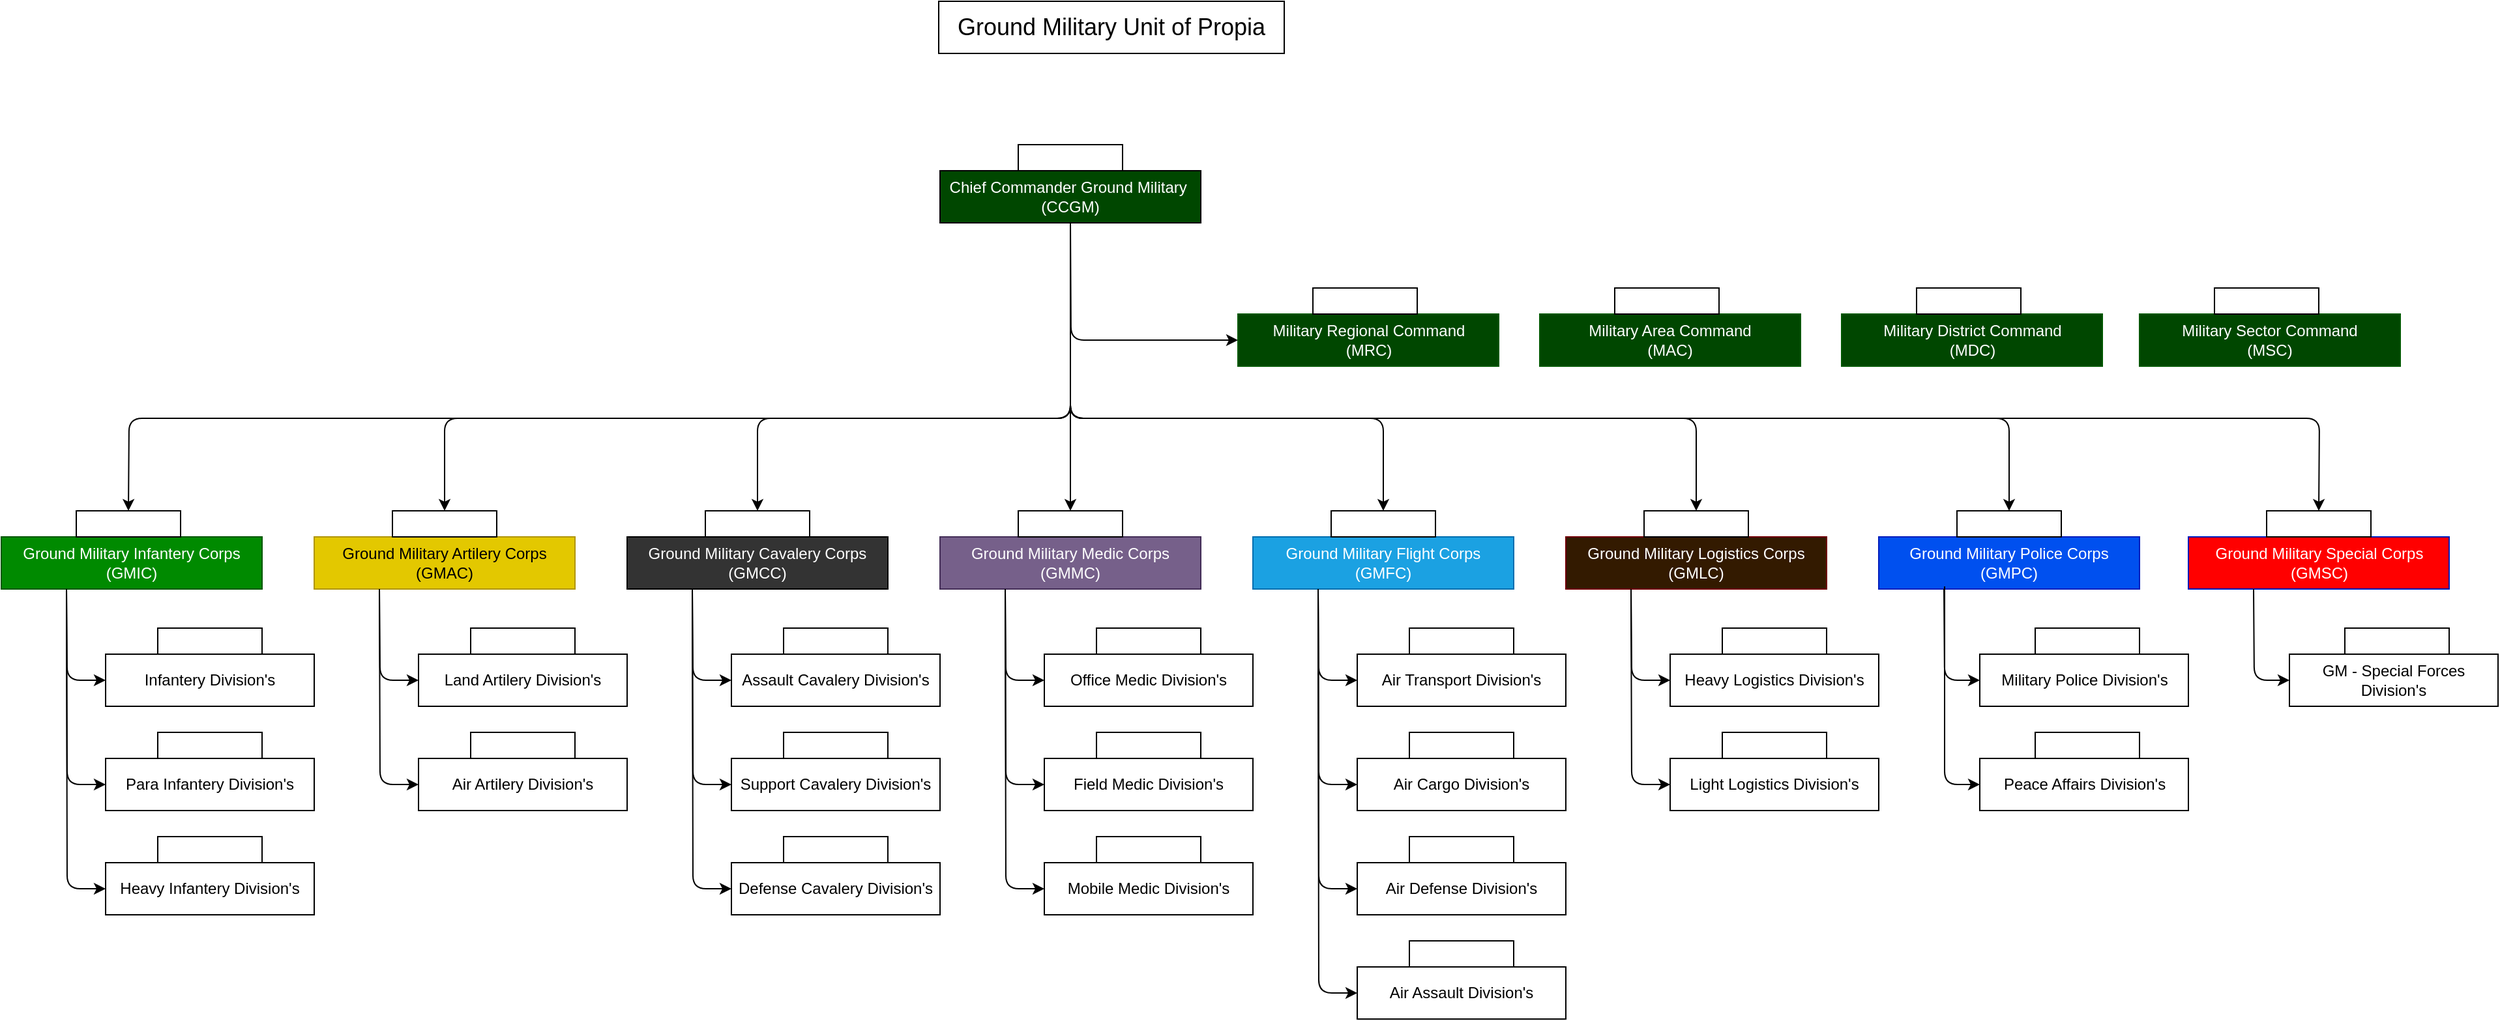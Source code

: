 <mxfile version="14.6.13" type="device"><diagram id="hd0t01-brpDn-bVLobMP" name="Page-1"><mxGraphModel dx="1573" dy="433" grid="1" gridSize="10" guides="1" tooltips="1" connect="1" arrows="1" fold="1" page="1" pageScale="1" pageWidth="850" pageHeight="1100" math="0" shadow="0"><root><mxCell id="0"/><mxCell id="1" parent="0"/><mxCell id="4C-aOLq08_xFfEXQ0zSW-1" value="&lt;font style=&quot;font-size: 18px&quot;&gt;Ground Military Unit of Propia&lt;/font&gt;" style="rounded=0;whiteSpace=wrap;html=1;" parent="1" vertex="1"><mxGeometry x="699" y="40" width="265" height="40" as="geometry"/></mxCell><mxCell id="4C-aOLq08_xFfEXQ0zSW-2" value="Ground Military Infantery Corps&lt;br&gt;(GMIC)" style="rounded=0;whiteSpace=wrap;html=1;fillColor=#008a00;strokeColor=#005700;fontColor=#ffffff;" parent="1" vertex="1"><mxGeometry x="-20" y="451" width="200" height="40" as="geometry"/></mxCell><mxCell id="4C-aOLq08_xFfEXQ0zSW-4" value="Ground Military Artilery Corps&lt;br&gt;(GMAC)" style="rounded=0;whiteSpace=wrap;html=1;fillColor=#e3c800;strokeColor=#B09500;fontColor=#000000;" parent="1" vertex="1"><mxGeometry x="220" y="451" width="200" height="40" as="geometry"/></mxCell><mxCell id="4C-aOLq08_xFfEXQ0zSW-5" value="&lt;font color=&quot;#ffffff&quot;&gt;Ground Military Cavalery Corps&lt;br&gt;(GMCC)&lt;/font&gt;" style="rounded=0;whiteSpace=wrap;html=1;fillColor=#333333;" parent="1" vertex="1"><mxGeometry x="460" y="451" width="200" height="40" as="geometry"/></mxCell><mxCell id="4C-aOLq08_xFfEXQ0zSW-6" value="Ground Military Medic Corps&lt;br&gt;(GMMC)" style="rounded=0;whiteSpace=wrap;html=1;fillColor=#76608a;strokeColor=#432D57;fontColor=#ffffff;" parent="1" vertex="1"><mxGeometry x="700" y="451" width="200" height="40" as="geometry"/></mxCell><mxCell id="4C-aOLq08_xFfEXQ0zSW-7" value="Ground Military Police Corps&lt;br&gt;(GMPC)" style="rounded=0;whiteSpace=wrap;html=1;fillColor=#0050ef;strokeColor=#001DBC;fontColor=#ffffff;" parent="1" vertex="1"><mxGeometry x="1420" y="451" width="200" height="40" as="geometry"/></mxCell><mxCell id="4C-aOLq08_xFfEXQ0zSW-8" value="Ground Military Flight Corps&lt;br&gt;(GMFC)" style="rounded=0;whiteSpace=wrap;html=1;fillColor=#1ba1e2;strokeColor=#006EAF;fontColor=#ffffff;" parent="1" vertex="1"><mxGeometry x="940" y="451" width="200" height="40" as="geometry"/></mxCell><mxCell id="4C-aOLq08_xFfEXQ0zSW-9" value="Ground Military Logistics Corps&lt;br&gt;(GMLC)" style="rounded=0;whiteSpace=wrap;html=1;strokeColor=#6F0000;fontColor=#ffffff;fillColor=#331A00;" parent="1" vertex="1"><mxGeometry x="1180" y="451" width="200" height="40" as="geometry"/></mxCell><mxCell id="mBeHLlhfHzC-_arHGiAu-1" value="Infantery Division's" style="rounded=0;whiteSpace=wrap;html=1;" parent="1" vertex="1"><mxGeometry x="60" y="541" width="160" height="40" as="geometry"/></mxCell><mxCell id="mBeHLlhfHzC-_arHGiAu-3" value="Heavy Infantery Division's" style="rounded=0;whiteSpace=wrap;html=1;" parent="1" vertex="1"><mxGeometry x="60" y="701" width="160" height="40" as="geometry"/></mxCell><mxCell id="mBeHLlhfHzC-_arHGiAu-4" value="Para Infantery Division's" style="rounded=0;whiteSpace=wrap;html=1;" parent="1" vertex="1"><mxGeometry x="60" y="621" width="160" height="40" as="geometry"/></mxCell><mxCell id="mBeHLlhfHzC-_arHGiAu-17" value="" style="endArrow=classic;html=1;exitX=0.25;exitY=1;exitDx=0;exitDy=0;entryX=0;entryY=0.5;entryDx=0;entryDy=0;" parent="1" source="4C-aOLq08_xFfEXQ0zSW-2" target="mBeHLlhfHzC-_arHGiAu-3" edge="1"><mxGeometry width="50" height="50" relative="1" as="geometry"><mxPoint x="50" y="511" as="sourcePoint"/><mxPoint x="80" y="901" as="targetPoint"/><Array as="points"><mxPoint x="30.5" y="721"/></Array></mxGeometry></mxCell><mxCell id="mBeHLlhfHzC-_arHGiAu-18" value="" style="endArrow=classic;html=1;exitX=0.25;exitY=1;exitDx=0;exitDy=0;entryX=0;entryY=0.5;entryDx=0;entryDy=0;" parent="1" source="4C-aOLq08_xFfEXQ0zSW-2" target="mBeHLlhfHzC-_arHGiAu-4" edge="1"><mxGeometry width="50" height="50" relative="1" as="geometry"><mxPoint x="40" y="501" as="sourcePoint"/><mxPoint x="70" y="731" as="targetPoint"/><Array as="points"><mxPoint x="30.5" y="641"/></Array></mxGeometry></mxCell><mxCell id="mBeHLlhfHzC-_arHGiAu-19" value="" style="endArrow=classic;html=1;exitX=0.25;exitY=1;exitDx=0;exitDy=0;entryX=0;entryY=0.5;entryDx=0;entryDy=0;" parent="1" source="4C-aOLq08_xFfEXQ0zSW-2" target="mBeHLlhfHzC-_arHGiAu-1" edge="1"><mxGeometry width="50" height="50" relative="1" as="geometry"><mxPoint x="50" y="511" as="sourcePoint"/><mxPoint x="80" y="741" as="targetPoint"/><Array as="points"><mxPoint x="30.5" y="561"/></Array></mxGeometry></mxCell><mxCell id="mBeHLlhfHzC-_arHGiAu-20" value="Land Artilery Division's" style="rounded=0;whiteSpace=wrap;html=1;" parent="1" vertex="1"><mxGeometry x="300" y="541" width="160" height="40" as="geometry"/></mxCell><mxCell id="mBeHLlhfHzC-_arHGiAu-21" value="Air Artilery Division's" style="rounded=0;whiteSpace=wrap;html=1;" parent="1" vertex="1"><mxGeometry x="300" y="621" width="160" height="40" as="geometry"/></mxCell><mxCell id="mBeHLlhfHzC-_arHGiAu-22" value="" style="endArrow=classic;html=1;exitX=0.25;exitY=1;exitDx=0;exitDy=0;entryX=0;entryY=0.5;entryDx=0;entryDy=0;" parent="1" edge="1"><mxGeometry width="50" height="50" relative="1" as="geometry"><mxPoint x="270" y="491" as="sourcePoint"/><mxPoint x="300" y="641" as="targetPoint"/><Array as="points"><mxPoint x="270.5" y="641"/></Array></mxGeometry></mxCell><mxCell id="mBeHLlhfHzC-_arHGiAu-23" value="" style="endArrow=classic;html=1;exitX=0.25;exitY=1;exitDx=0;exitDy=0;entryX=0;entryY=0.5;entryDx=0;entryDy=0;" parent="1" edge="1"><mxGeometry width="50" height="50" relative="1" as="geometry"><mxPoint x="270" y="491" as="sourcePoint"/><mxPoint x="300" y="561" as="targetPoint"/><Array as="points"><mxPoint x="270.5" y="561"/></Array></mxGeometry></mxCell><mxCell id="mBeHLlhfHzC-_arHGiAu-24" value="Assault Cavalery Division's" style="rounded=0;whiteSpace=wrap;html=1;" parent="1" vertex="1"><mxGeometry x="540" y="541" width="160" height="40" as="geometry"/></mxCell><mxCell id="mBeHLlhfHzC-_arHGiAu-25" value="Defense Cavalery Division's" style="rounded=0;whiteSpace=wrap;html=1;" parent="1" vertex="1"><mxGeometry x="540" y="701" width="160" height="40" as="geometry"/></mxCell><mxCell id="mBeHLlhfHzC-_arHGiAu-26" value="Support Cavalery Division's" style="rounded=0;whiteSpace=wrap;html=1;" parent="1" vertex="1"><mxGeometry x="540" y="621" width="160" height="40" as="geometry"/></mxCell><mxCell id="mBeHLlhfHzC-_arHGiAu-27" value="" style="endArrow=classic;html=1;exitX=0.25;exitY=1;exitDx=0;exitDy=0;entryX=0;entryY=0.5;entryDx=0;entryDy=0;" parent="1" edge="1"><mxGeometry width="50" height="50" relative="1" as="geometry"><mxPoint x="510" y="491.0" as="sourcePoint"/><mxPoint x="540" y="721" as="targetPoint"/><Array as="points"><mxPoint x="510.5" y="721"/></Array></mxGeometry></mxCell><mxCell id="mBeHLlhfHzC-_arHGiAu-28" value="" style="endArrow=classic;html=1;exitX=0.25;exitY=1;exitDx=0;exitDy=0;entryX=0;entryY=0.5;entryDx=0;entryDy=0;" parent="1" edge="1"><mxGeometry width="50" height="50" relative="1" as="geometry"><mxPoint x="510" y="491.0" as="sourcePoint"/><mxPoint x="540" y="641" as="targetPoint"/><Array as="points"><mxPoint x="510.5" y="641"/></Array></mxGeometry></mxCell><mxCell id="mBeHLlhfHzC-_arHGiAu-29" value="" style="endArrow=classic;html=1;exitX=0.25;exitY=1;exitDx=0;exitDy=0;entryX=0;entryY=0.5;entryDx=0;entryDy=0;" parent="1" edge="1"><mxGeometry width="50" height="50" relative="1" as="geometry"><mxPoint x="510" y="491.0" as="sourcePoint"/><mxPoint x="540" y="561" as="targetPoint"/><Array as="points"><mxPoint x="510.5" y="561"/></Array></mxGeometry></mxCell><mxCell id="mBeHLlhfHzC-_arHGiAu-33" value="Office Medic Division's" style="rounded=0;whiteSpace=wrap;html=1;" parent="1" vertex="1"><mxGeometry x="780" y="541" width="160" height="40" as="geometry"/></mxCell><mxCell id="mBeHLlhfHzC-_arHGiAu-34" value="Mobile Medic Division's" style="rounded=0;whiteSpace=wrap;html=1;" parent="1" vertex="1"><mxGeometry x="780" y="701" width="160" height="40" as="geometry"/></mxCell><mxCell id="mBeHLlhfHzC-_arHGiAu-35" value="Field Medic Division's" style="rounded=0;whiteSpace=wrap;html=1;" parent="1" vertex="1"><mxGeometry x="780" y="621" width="160" height="40" as="geometry"/></mxCell><mxCell id="mBeHLlhfHzC-_arHGiAu-36" value="" style="endArrow=classic;html=1;exitX=0.25;exitY=1;exitDx=0;exitDy=0;entryX=0;entryY=0.5;entryDx=0;entryDy=0;" parent="1" edge="1"><mxGeometry width="50" height="50" relative="1" as="geometry"><mxPoint x="750" y="491.0" as="sourcePoint"/><mxPoint x="780" y="721" as="targetPoint"/><Array as="points"><mxPoint x="750.5" y="721"/></Array></mxGeometry></mxCell><mxCell id="mBeHLlhfHzC-_arHGiAu-37" value="" style="endArrow=classic;html=1;exitX=0.25;exitY=1;exitDx=0;exitDy=0;entryX=0;entryY=0.5;entryDx=0;entryDy=0;" parent="1" edge="1"><mxGeometry width="50" height="50" relative="1" as="geometry"><mxPoint x="750" y="491.0" as="sourcePoint"/><mxPoint x="780" y="641" as="targetPoint"/><Array as="points"><mxPoint x="750.5" y="641"/></Array></mxGeometry></mxCell><mxCell id="mBeHLlhfHzC-_arHGiAu-38" value="" style="endArrow=classic;html=1;exitX=0.25;exitY=1;exitDx=0;exitDy=0;entryX=0;entryY=0.5;entryDx=0;entryDy=0;" parent="1" edge="1"><mxGeometry width="50" height="50" relative="1" as="geometry"><mxPoint x="750" y="491.0" as="sourcePoint"/><mxPoint x="780" y="561" as="targetPoint"/><Array as="points"><mxPoint x="750.5" y="561"/></Array></mxGeometry></mxCell><mxCell id="mBeHLlhfHzC-_arHGiAu-39" value="Air Transport Division's" style="rounded=0;whiteSpace=wrap;html=1;" parent="1" vertex="1"><mxGeometry x="1020" y="541" width="160" height="40" as="geometry"/></mxCell><mxCell id="mBeHLlhfHzC-_arHGiAu-40" value="Air Defense Division's" style="rounded=0;whiteSpace=wrap;html=1;" parent="1" vertex="1"><mxGeometry x="1020" y="701" width="160" height="40" as="geometry"/></mxCell><mxCell id="mBeHLlhfHzC-_arHGiAu-41" value="Air Cargo Division's" style="rounded=0;whiteSpace=wrap;html=1;" parent="1" vertex="1"><mxGeometry x="1020" y="621" width="160" height="40" as="geometry"/></mxCell><mxCell id="mBeHLlhfHzC-_arHGiAu-42" value="Air Assault Division's" style="rounded=0;whiteSpace=wrap;html=1;" parent="1" vertex="1"><mxGeometry x="1020" y="781" width="160" height="40" as="geometry"/></mxCell><mxCell id="mBeHLlhfHzC-_arHGiAu-43" value="" style="endArrow=classic;html=1;exitX=0.25;exitY=1;exitDx=0;exitDy=0;entryX=0;entryY=0.5;entryDx=0;entryDy=0;" parent="1" target="mBeHLlhfHzC-_arHGiAu-42" edge="1"><mxGeometry width="50" height="50" relative="1" as="geometry"><mxPoint x="990" y="491" as="sourcePoint"/><mxPoint x="1030" y="891" as="targetPoint"/><Array as="points"><mxPoint x="990.5" y="801"/></Array></mxGeometry></mxCell><mxCell id="mBeHLlhfHzC-_arHGiAu-44" value="" style="endArrow=classic;html=1;exitX=0.25;exitY=1;exitDx=0;exitDy=0;entryX=0;entryY=0.5;entryDx=0;entryDy=0;" parent="1" target="mBeHLlhfHzC-_arHGiAu-40" edge="1"><mxGeometry width="50" height="50" relative="1" as="geometry"><mxPoint x="990" y="491" as="sourcePoint"/><mxPoint x="1040" y="901" as="targetPoint"/><Array as="points"><mxPoint x="990.5" y="721"/></Array></mxGeometry></mxCell><mxCell id="mBeHLlhfHzC-_arHGiAu-45" value="" style="endArrow=classic;html=1;exitX=0.25;exitY=1;exitDx=0;exitDy=0;entryX=0;entryY=0.5;entryDx=0;entryDy=0;" parent="1" target="mBeHLlhfHzC-_arHGiAu-41" edge="1"><mxGeometry width="50" height="50" relative="1" as="geometry"><mxPoint x="990" y="491" as="sourcePoint"/><mxPoint x="1030" y="731" as="targetPoint"/><Array as="points"><mxPoint x="990.5" y="641"/></Array></mxGeometry></mxCell><mxCell id="mBeHLlhfHzC-_arHGiAu-46" value="" style="endArrow=classic;html=1;exitX=0.25;exitY=1;exitDx=0;exitDy=0;entryX=0;entryY=0.5;entryDx=0;entryDy=0;" parent="1" target="mBeHLlhfHzC-_arHGiAu-39" edge="1"><mxGeometry width="50" height="50" relative="1" as="geometry"><mxPoint x="990" y="491" as="sourcePoint"/><mxPoint x="1040" y="741" as="targetPoint"/><Array as="points"><mxPoint x="990.5" y="561"/></Array></mxGeometry></mxCell><mxCell id="mBeHLlhfHzC-_arHGiAu-47" value="Heavy Logistics Division's" style="rounded=0;whiteSpace=wrap;html=1;" parent="1" vertex="1"><mxGeometry x="1260" y="541" width="160" height="40" as="geometry"/></mxCell><mxCell id="mBeHLlhfHzC-_arHGiAu-48" value="Light Logistics Division's" style="rounded=0;whiteSpace=wrap;html=1;" parent="1" vertex="1"><mxGeometry x="1260" y="621" width="160" height="40" as="geometry"/></mxCell><mxCell id="mBeHLlhfHzC-_arHGiAu-49" value="" style="endArrow=classic;html=1;exitX=0.25;exitY=1;exitDx=0;exitDy=0;entryX=0;entryY=0.5;entryDx=0;entryDy=0;" parent="1" target="mBeHLlhfHzC-_arHGiAu-48" edge="1"><mxGeometry width="50" height="50" relative="1" as="geometry"><mxPoint x="1230" y="491.0" as="sourcePoint"/><mxPoint x="1270" y="731" as="targetPoint"/><Array as="points"><mxPoint x="1230.5" y="641"/></Array></mxGeometry></mxCell><mxCell id="mBeHLlhfHzC-_arHGiAu-50" value="" style="endArrow=classic;html=1;exitX=0.25;exitY=1;exitDx=0;exitDy=0;entryX=0;entryY=0.5;entryDx=0;entryDy=0;" parent="1" target="mBeHLlhfHzC-_arHGiAu-47" edge="1"><mxGeometry width="50" height="50" relative="1" as="geometry"><mxPoint x="1230" y="491.0" as="sourcePoint"/><mxPoint x="1280" y="741" as="targetPoint"/><Array as="points"><mxPoint x="1230.5" y="561"/></Array></mxGeometry></mxCell><mxCell id="mBeHLlhfHzC-_arHGiAu-51" value="Military Police Division's" style="rounded=0;whiteSpace=wrap;html=1;" parent="1" vertex="1"><mxGeometry x="1497.5" y="541" width="160" height="40" as="geometry"/></mxCell><mxCell id="mBeHLlhfHzC-_arHGiAu-52" value="" style="endArrow=classic;html=1;entryX=0;entryY=0.5;entryDx=0;entryDy=0;exitX=0.25;exitY=1;exitDx=0;exitDy=0;" parent="1" source="4C-aOLq08_xFfEXQ0zSW-7" target="mBeHLlhfHzC-_arHGiAu-51" edge="1"><mxGeometry width="50" height="50" relative="1" as="geometry"><mxPoint x="1467.5" y="531" as="sourcePoint"/><mxPoint x="1507.5" y="741" as="targetPoint"/><Array as="points"><mxPoint x="1470.5" y="561"/></Array></mxGeometry></mxCell><mxCell id="aigCWcHSlXxpXJbEeLUu-1" value="" style="rounded=0;whiteSpace=wrap;html=1;" parent="1" vertex="1"><mxGeometry x="37.5" y="431" width="80" height="20" as="geometry"/></mxCell><mxCell id="aigCWcHSlXxpXJbEeLUu-5" value="" style="shape=image;verticalLabelPosition=bottom;labelBackgroundColor=#ffffff;verticalAlign=top;aspect=fixed;imageAspect=0;image=https://upload.wikimedia.org/wikipedia/commons/b/bf/A_Black_Star.png;" parent="1" vertex="1"><mxGeometry x="71.75" y="436" width="11.5" height="10" as="geometry"/></mxCell><mxCell id="aigCWcHSlXxpXJbEeLUu-6" value="" style="shape=image;verticalLabelPosition=bottom;labelBackgroundColor=#ffffff;verticalAlign=top;aspect=fixed;imageAspect=0;image=https://upload.wikimedia.org/wikipedia/commons/b/bf/A_Black_Star.png;" parent="1" vertex="1"><mxGeometry x="83.25" y="436" width="11.5" height="10" as="geometry"/></mxCell><mxCell id="aigCWcHSlXxpXJbEeLUu-7" value="" style="shape=image;verticalLabelPosition=bottom;labelBackgroundColor=#ffffff;verticalAlign=top;aspect=fixed;imageAspect=0;image=https://upload.wikimedia.org/wikipedia/commons/b/bf/A_Black_Star.png;" parent="1" vertex="1"><mxGeometry x="60.25" y="436" width="11.5" height="10" as="geometry"/></mxCell><mxCell id="aigCWcHSlXxpXJbEeLUu-8" value="" style="rounded=0;whiteSpace=wrap;html=1;" parent="1" vertex="1"><mxGeometry x="280" y="431" width="80" height="20" as="geometry"/></mxCell><mxCell id="aigCWcHSlXxpXJbEeLUu-9" value="" style="shape=image;verticalLabelPosition=bottom;labelBackgroundColor=#ffffff;verticalAlign=top;aspect=fixed;imageAspect=0;image=https://upload.wikimedia.org/wikipedia/commons/b/bf/A_Black_Star.png;" parent="1" vertex="1"><mxGeometry x="314.25" y="436" width="11.5" height="10" as="geometry"/></mxCell><mxCell id="aigCWcHSlXxpXJbEeLUu-10" value="" style="shape=image;verticalLabelPosition=bottom;labelBackgroundColor=#ffffff;verticalAlign=top;aspect=fixed;imageAspect=0;image=https://upload.wikimedia.org/wikipedia/commons/b/bf/A_Black_Star.png;" parent="1" vertex="1"><mxGeometry x="325.75" y="436" width="11.5" height="10" as="geometry"/></mxCell><mxCell id="aigCWcHSlXxpXJbEeLUu-11" value="" style="shape=image;verticalLabelPosition=bottom;labelBackgroundColor=#ffffff;verticalAlign=top;aspect=fixed;imageAspect=0;image=https://upload.wikimedia.org/wikipedia/commons/b/bf/A_Black_Star.png;" parent="1" vertex="1"><mxGeometry x="302.75" y="436" width="11.5" height="10" as="geometry"/></mxCell><mxCell id="aigCWcHSlXxpXJbEeLUu-12" value="" style="rounded=0;whiteSpace=wrap;html=1;" parent="1" vertex="1"><mxGeometry x="520" y="431" width="80" height="20" as="geometry"/></mxCell><mxCell id="aigCWcHSlXxpXJbEeLUu-13" value="" style="shape=image;verticalLabelPosition=bottom;labelBackgroundColor=#ffffff;verticalAlign=top;aspect=fixed;imageAspect=0;image=https://upload.wikimedia.org/wikipedia/commons/b/bf/A_Black_Star.png;" parent="1" vertex="1"><mxGeometry x="554.25" y="436" width="11.5" height="10" as="geometry"/></mxCell><mxCell id="aigCWcHSlXxpXJbEeLUu-14" value="" style="shape=image;verticalLabelPosition=bottom;labelBackgroundColor=#ffffff;verticalAlign=top;aspect=fixed;imageAspect=0;image=https://upload.wikimedia.org/wikipedia/commons/b/bf/A_Black_Star.png;" parent="1" vertex="1"><mxGeometry x="565.75" y="436" width="11.5" height="10" as="geometry"/></mxCell><mxCell id="aigCWcHSlXxpXJbEeLUu-15" value="" style="shape=image;verticalLabelPosition=bottom;labelBackgroundColor=#ffffff;verticalAlign=top;aspect=fixed;imageAspect=0;image=https://upload.wikimedia.org/wikipedia/commons/b/bf/A_Black_Star.png;" parent="1" vertex="1"><mxGeometry x="542.75" y="436" width="11.5" height="10" as="geometry"/></mxCell><mxCell id="aigCWcHSlXxpXJbEeLUu-20" value="" style="rounded=0;whiteSpace=wrap;html=1;" parent="1" vertex="1"><mxGeometry x="760" y="431" width="80" height="20" as="geometry"/></mxCell><mxCell id="aigCWcHSlXxpXJbEeLUu-21" value="" style="shape=image;verticalLabelPosition=bottom;labelBackgroundColor=#ffffff;verticalAlign=top;aspect=fixed;imageAspect=0;image=https://upload.wikimedia.org/wikipedia/commons/b/bf/A_Black_Star.png;" parent="1" vertex="1"><mxGeometry x="794.25" y="436" width="11.5" height="10" as="geometry"/></mxCell><mxCell id="aigCWcHSlXxpXJbEeLUu-22" value="" style="shape=image;verticalLabelPosition=bottom;labelBackgroundColor=#ffffff;verticalAlign=top;aspect=fixed;imageAspect=0;image=https://upload.wikimedia.org/wikipedia/commons/b/bf/A_Black_Star.png;" parent="1" vertex="1"><mxGeometry x="805.75" y="436" width="11.5" height="10" as="geometry"/></mxCell><mxCell id="aigCWcHSlXxpXJbEeLUu-23" value="" style="shape=image;verticalLabelPosition=bottom;labelBackgroundColor=#ffffff;verticalAlign=top;aspect=fixed;imageAspect=0;image=https://upload.wikimedia.org/wikipedia/commons/b/bf/A_Black_Star.png;" parent="1" vertex="1"><mxGeometry x="782.75" y="436" width="11.5" height="10" as="geometry"/></mxCell><mxCell id="aigCWcHSlXxpXJbEeLUu-28" value="" style="rounded=0;whiteSpace=wrap;html=1;" parent="1" vertex="1"><mxGeometry x="1000" y="431" width="80" height="20" as="geometry"/></mxCell><mxCell id="aigCWcHSlXxpXJbEeLUu-29" value="" style="shape=image;verticalLabelPosition=bottom;labelBackgroundColor=#ffffff;verticalAlign=top;aspect=fixed;imageAspect=0;image=https://upload.wikimedia.org/wikipedia/commons/b/bf/A_Black_Star.png;" parent="1" vertex="1"><mxGeometry x="1034.25" y="436" width="11.5" height="10" as="geometry"/></mxCell><mxCell id="aigCWcHSlXxpXJbEeLUu-30" value="" style="shape=image;verticalLabelPosition=bottom;labelBackgroundColor=#ffffff;verticalAlign=top;aspect=fixed;imageAspect=0;image=https://upload.wikimedia.org/wikipedia/commons/b/bf/A_Black_Star.png;" parent="1" vertex="1"><mxGeometry x="1045.75" y="436" width="11.5" height="10" as="geometry"/></mxCell><mxCell id="aigCWcHSlXxpXJbEeLUu-31" value="" style="shape=image;verticalLabelPosition=bottom;labelBackgroundColor=#ffffff;verticalAlign=top;aspect=fixed;imageAspect=0;image=https://upload.wikimedia.org/wikipedia/commons/b/bf/A_Black_Star.png;" parent="1" vertex="1"><mxGeometry x="1022.75" y="436" width="11.5" height="10" as="geometry"/></mxCell><mxCell id="aigCWcHSlXxpXJbEeLUu-32" value="" style="rounded=0;whiteSpace=wrap;html=1;" parent="1" vertex="1"><mxGeometry x="1240" y="431" width="80" height="20" as="geometry"/></mxCell><mxCell id="aigCWcHSlXxpXJbEeLUu-33" value="" style="shape=image;verticalLabelPosition=bottom;labelBackgroundColor=#ffffff;verticalAlign=top;aspect=fixed;imageAspect=0;image=https://upload.wikimedia.org/wikipedia/commons/b/bf/A_Black_Star.png;" parent="1" vertex="1"><mxGeometry x="1274.25" y="436" width="11.5" height="10" as="geometry"/></mxCell><mxCell id="aigCWcHSlXxpXJbEeLUu-34" value="" style="shape=image;verticalLabelPosition=bottom;labelBackgroundColor=#ffffff;verticalAlign=top;aspect=fixed;imageAspect=0;image=https://upload.wikimedia.org/wikipedia/commons/b/bf/A_Black_Star.png;" parent="1" vertex="1"><mxGeometry x="1285.75" y="436" width="11.5" height="10" as="geometry"/></mxCell><mxCell id="aigCWcHSlXxpXJbEeLUu-35" value="" style="shape=image;verticalLabelPosition=bottom;labelBackgroundColor=#ffffff;verticalAlign=top;aspect=fixed;imageAspect=0;image=https://upload.wikimedia.org/wikipedia/commons/b/bf/A_Black_Star.png;" parent="1" vertex="1"><mxGeometry x="1262.75" y="436" width="11.5" height="10" as="geometry"/></mxCell><mxCell id="aigCWcHSlXxpXJbEeLUu-36" value="" style="rounded=0;whiteSpace=wrap;html=1;" parent="1" vertex="1"><mxGeometry x="1480" y="431" width="80" height="20" as="geometry"/></mxCell><mxCell id="aigCWcHSlXxpXJbEeLUu-37" value="" style="shape=image;verticalLabelPosition=bottom;labelBackgroundColor=#ffffff;verticalAlign=top;aspect=fixed;imageAspect=0;image=https://upload.wikimedia.org/wikipedia/commons/b/bf/A_Black_Star.png;" parent="1" vertex="1"><mxGeometry x="1514.25" y="436" width="11.5" height="10" as="geometry"/></mxCell><mxCell id="aigCWcHSlXxpXJbEeLUu-38" value="" style="shape=image;verticalLabelPosition=bottom;labelBackgroundColor=#ffffff;verticalAlign=top;aspect=fixed;imageAspect=0;image=https://upload.wikimedia.org/wikipedia/commons/b/bf/A_Black_Star.png;" parent="1" vertex="1"><mxGeometry x="1525.75" y="436" width="11.5" height="10" as="geometry"/></mxCell><mxCell id="aigCWcHSlXxpXJbEeLUu-39" value="" style="shape=image;verticalLabelPosition=bottom;labelBackgroundColor=#ffffff;verticalAlign=top;aspect=fixed;imageAspect=0;image=https://upload.wikimedia.org/wikipedia/commons/b/bf/A_Black_Star.png;" parent="1" vertex="1"><mxGeometry x="1502.75" y="436" width="11.5" height="10" as="geometry"/></mxCell><mxCell id="aigCWcHSlXxpXJbEeLUu-40" value="&lt;font color=&quot;#ffffff&quot;&gt;Chief Commander Ground Military&amp;nbsp;&lt;br&gt;(CCGM)&lt;/font&gt;" style="rounded=0;whiteSpace=wrap;html=1;fillColor=#004700;" parent="1" vertex="1"><mxGeometry x="700" y="170" width="200" height="40" as="geometry"/></mxCell><mxCell id="aigCWcHSlXxpXJbEeLUu-42" value="" style="rounded=0;whiteSpace=wrap;html=1;" parent="1" vertex="1"><mxGeometry x="760" y="150" width="80" height="20" as="geometry"/></mxCell><mxCell id="aigCWcHSlXxpXJbEeLUu-43" value="" style="shape=image;verticalLabelPosition=bottom;labelBackgroundColor=#ffffff;verticalAlign=top;aspect=fixed;imageAspect=0;image=https://upload.wikimedia.org/wikipedia/commons/b/bf/A_Black_Star.png;" parent="1" vertex="1"><mxGeometry x="788.5" y="155" width="11.5" height="10" as="geometry"/></mxCell><mxCell id="aigCWcHSlXxpXJbEeLUu-44" value="" style="shape=image;verticalLabelPosition=bottom;labelBackgroundColor=#ffffff;verticalAlign=top;aspect=fixed;imageAspect=0;image=https://upload.wikimedia.org/wikipedia/commons/b/bf/A_Black_Star.png;" parent="1" vertex="1"><mxGeometry x="800" y="155" width="11.5" height="10" as="geometry"/></mxCell><mxCell id="aigCWcHSlXxpXJbEeLUu-45" value="" style="shape=image;verticalLabelPosition=bottom;labelBackgroundColor=#ffffff;verticalAlign=top;aspect=fixed;imageAspect=0;image=https://upload.wikimedia.org/wikipedia/commons/b/bf/A_Black_Star.png;" parent="1" vertex="1"><mxGeometry x="777" y="155" width="11.5" height="10" as="geometry"/></mxCell><mxCell id="aigCWcHSlXxpXJbEeLUu-46" value="" style="shape=image;verticalLabelPosition=bottom;labelBackgroundColor=#ffffff;verticalAlign=top;aspect=fixed;imageAspect=0;image=https://upload.wikimedia.org/wikipedia/commons/b/bf/A_Black_Star.png;" parent="1" vertex="1"><mxGeometry x="811.5" y="155" width="11.5" height="10" as="geometry"/></mxCell><mxCell id="aigCWcHSlXxpXJbEeLUu-47" value="" style="rounded=0;whiteSpace=wrap;html=1;" parent="1" vertex="1"><mxGeometry x="580" y="521" width="80" height="20" as="geometry"/></mxCell><mxCell id="aigCWcHSlXxpXJbEeLUu-48" value="" style="shape=image;verticalLabelPosition=bottom;labelBackgroundColor=#ffffff;verticalAlign=top;aspect=fixed;imageAspect=0;image=https://upload.wikimedia.org/wikipedia/commons/b/bf/A_Black_Star.png;" parent="1" vertex="1"><mxGeometry x="620" y="526" width="11.5" height="10" as="geometry"/></mxCell><mxCell id="aigCWcHSlXxpXJbEeLUu-50" value="" style="shape=image;verticalLabelPosition=bottom;labelBackgroundColor=#ffffff;verticalAlign=top;aspect=fixed;imageAspect=0;image=https://upload.wikimedia.org/wikipedia/commons/b/bf/A_Black_Star.png;" parent="1" vertex="1"><mxGeometry x="608.5" y="526" width="11.5" height="10" as="geometry"/></mxCell><mxCell id="aigCWcHSlXxpXJbEeLUu-51" value="" style="rounded=0;whiteSpace=wrap;html=1;" parent="1" vertex="1"><mxGeometry x="580" y="601" width="80" height="20" as="geometry"/></mxCell><mxCell id="aigCWcHSlXxpXJbEeLUu-52" value="" style="shape=image;verticalLabelPosition=bottom;labelBackgroundColor=#ffffff;verticalAlign=top;aspect=fixed;imageAspect=0;image=https://upload.wikimedia.org/wikipedia/commons/b/bf/A_Black_Star.png;" parent="1" vertex="1"><mxGeometry x="620" y="606" width="11.5" height="10" as="geometry"/></mxCell><mxCell id="aigCWcHSlXxpXJbEeLUu-53" value="" style="shape=image;verticalLabelPosition=bottom;labelBackgroundColor=#ffffff;verticalAlign=top;aspect=fixed;imageAspect=0;image=https://upload.wikimedia.org/wikipedia/commons/b/bf/A_Black_Star.png;" parent="1" vertex="1"><mxGeometry x="608.5" y="606" width="11.5" height="10" as="geometry"/></mxCell><mxCell id="aigCWcHSlXxpXJbEeLUu-54" value="" style="rounded=0;whiteSpace=wrap;html=1;" parent="1" vertex="1"><mxGeometry x="580" y="681" width="80" height="20" as="geometry"/></mxCell><mxCell id="aigCWcHSlXxpXJbEeLUu-55" value="" style="shape=image;verticalLabelPosition=bottom;labelBackgroundColor=#ffffff;verticalAlign=top;aspect=fixed;imageAspect=0;image=https://upload.wikimedia.org/wikipedia/commons/b/bf/A_Black_Star.png;" parent="1" vertex="1"><mxGeometry x="620" y="686" width="11.5" height="10" as="geometry"/></mxCell><mxCell id="aigCWcHSlXxpXJbEeLUu-56" value="" style="shape=image;verticalLabelPosition=bottom;labelBackgroundColor=#ffffff;verticalAlign=top;aspect=fixed;imageAspect=0;image=https://upload.wikimedia.org/wikipedia/commons/b/bf/A_Black_Star.png;" parent="1" vertex="1"><mxGeometry x="608.5" y="686" width="11.5" height="10" as="geometry"/></mxCell><mxCell id="aigCWcHSlXxpXJbEeLUu-57" value="" style="rounded=0;whiteSpace=wrap;html=1;" parent="1" vertex="1"><mxGeometry x="820" y="521" width="80" height="20" as="geometry"/></mxCell><mxCell id="aigCWcHSlXxpXJbEeLUu-58" value="" style="shape=image;verticalLabelPosition=bottom;labelBackgroundColor=#ffffff;verticalAlign=top;aspect=fixed;imageAspect=0;image=https://upload.wikimedia.org/wikipedia/commons/b/bf/A_Black_Star.png;" parent="1" vertex="1"><mxGeometry x="860" y="526" width="11.5" height="10" as="geometry"/></mxCell><mxCell id="aigCWcHSlXxpXJbEeLUu-59" value="" style="shape=image;verticalLabelPosition=bottom;labelBackgroundColor=#ffffff;verticalAlign=top;aspect=fixed;imageAspect=0;image=https://upload.wikimedia.org/wikipedia/commons/b/bf/A_Black_Star.png;" parent="1" vertex="1"><mxGeometry x="848.5" y="526" width="11.5" height="10" as="geometry"/></mxCell><mxCell id="aigCWcHSlXxpXJbEeLUu-60" value="" style="rounded=0;whiteSpace=wrap;html=1;" parent="1" vertex="1"><mxGeometry x="820" y="601" width="80" height="20" as="geometry"/></mxCell><mxCell id="aigCWcHSlXxpXJbEeLUu-61" value="" style="shape=image;verticalLabelPosition=bottom;labelBackgroundColor=#ffffff;verticalAlign=top;aspect=fixed;imageAspect=0;image=https://upload.wikimedia.org/wikipedia/commons/b/bf/A_Black_Star.png;" parent="1" vertex="1"><mxGeometry x="860" y="606" width="11.5" height="10" as="geometry"/></mxCell><mxCell id="aigCWcHSlXxpXJbEeLUu-62" value="" style="shape=image;verticalLabelPosition=bottom;labelBackgroundColor=#ffffff;verticalAlign=top;aspect=fixed;imageAspect=0;image=https://upload.wikimedia.org/wikipedia/commons/b/bf/A_Black_Star.png;" parent="1" vertex="1"><mxGeometry x="848.5" y="606" width="11.5" height="10" as="geometry"/></mxCell><mxCell id="aigCWcHSlXxpXJbEeLUu-63" value="" style="rounded=0;whiteSpace=wrap;html=1;" parent="1" vertex="1"><mxGeometry x="820" y="681" width="80" height="20" as="geometry"/></mxCell><mxCell id="aigCWcHSlXxpXJbEeLUu-64" value="" style="shape=image;verticalLabelPosition=bottom;labelBackgroundColor=#ffffff;verticalAlign=top;aspect=fixed;imageAspect=0;image=https://upload.wikimedia.org/wikipedia/commons/b/bf/A_Black_Star.png;" parent="1" vertex="1"><mxGeometry x="860" y="686" width="11.5" height="10" as="geometry"/></mxCell><mxCell id="aigCWcHSlXxpXJbEeLUu-65" value="" style="shape=image;verticalLabelPosition=bottom;labelBackgroundColor=#ffffff;verticalAlign=top;aspect=fixed;imageAspect=0;image=https://upload.wikimedia.org/wikipedia/commons/b/bf/A_Black_Star.png;" parent="1" vertex="1"><mxGeometry x="848.5" y="686" width="11.5" height="10" as="geometry"/></mxCell><mxCell id="aigCWcHSlXxpXJbEeLUu-66" value="" style="rounded=0;whiteSpace=wrap;html=1;" parent="1" vertex="1"><mxGeometry x="1060" y="521" width="80" height="20" as="geometry"/></mxCell><mxCell id="aigCWcHSlXxpXJbEeLUu-67" value="" style="shape=image;verticalLabelPosition=bottom;labelBackgroundColor=#ffffff;verticalAlign=top;aspect=fixed;imageAspect=0;image=https://upload.wikimedia.org/wikipedia/commons/b/bf/A_Black_Star.png;" parent="1" vertex="1"><mxGeometry x="1100" y="526" width="11.5" height="10" as="geometry"/></mxCell><mxCell id="aigCWcHSlXxpXJbEeLUu-68" value="" style="shape=image;verticalLabelPosition=bottom;labelBackgroundColor=#ffffff;verticalAlign=top;aspect=fixed;imageAspect=0;image=https://upload.wikimedia.org/wikipedia/commons/b/bf/A_Black_Star.png;" parent="1" vertex="1"><mxGeometry x="1088.5" y="526" width="11.5" height="10" as="geometry"/></mxCell><mxCell id="aigCWcHSlXxpXJbEeLUu-69" value="" style="rounded=0;whiteSpace=wrap;html=1;" parent="1" vertex="1"><mxGeometry x="1060" y="601" width="80" height="20" as="geometry"/></mxCell><mxCell id="aigCWcHSlXxpXJbEeLUu-70" value="" style="shape=image;verticalLabelPosition=bottom;labelBackgroundColor=#ffffff;verticalAlign=top;aspect=fixed;imageAspect=0;image=https://upload.wikimedia.org/wikipedia/commons/b/bf/A_Black_Star.png;" parent="1" vertex="1"><mxGeometry x="1100" y="606" width="11.5" height="10" as="geometry"/></mxCell><mxCell id="aigCWcHSlXxpXJbEeLUu-71" value="" style="shape=image;verticalLabelPosition=bottom;labelBackgroundColor=#ffffff;verticalAlign=top;aspect=fixed;imageAspect=0;image=https://upload.wikimedia.org/wikipedia/commons/b/bf/A_Black_Star.png;" parent="1" vertex="1"><mxGeometry x="1088.5" y="606" width="11.5" height="10" as="geometry"/></mxCell><mxCell id="aigCWcHSlXxpXJbEeLUu-72" value="" style="rounded=0;whiteSpace=wrap;html=1;" parent="1" vertex="1"><mxGeometry x="1060" y="681" width="80" height="20" as="geometry"/></mxCell><mxCell id="aigCWcHSlXxpXJbEeLUu-73" value="" style="shape=image;verticalLabelPosition=bottom;labelBackgroundColor=#ffffff;verticalAlign=top;aspect=fixed;imageAspect=0;image=https://upload.wikimedia.org/wikipedia/commons/b/bf/A_Black_Star.png;" parent="1" vertex="1"><mxGeometry x="1100" y="686" width="11.5" height="10" as="geometry"/></mxCell><mxCell id="aigCWcHSlXxpXJbEeLUu-74" value="" style="shape=image;verticalLabelPosition=bottom;labelBackgroundColor=#ffffff;verticalAlign=top;aspect=fixed;imageAspect=0;image=https://upload.wikimedia.org/wikipedia/commons/b/bf/A_Black_Star.png;" parent="1" vertex="1"><mxGeometry x="1088.5" y="686" width="11.5" height="10" as="geometry"/></mxCell><mxCell id="aigCWcHSlXxpXJbEeLUu-75" value="" style="rounded=0;whiteSpace=wrap;html=1;" parent="1" vertex="1"><mxGeometry x="1060" y="761" width="80" height="20" as="geometry"/></mxCell><mxCell id="aigCWcHSlXxpXJbEeLUu-76" value="" style="shape=image;verticalLabelPosition=bottom;labelBackgroundColor=#ffffff;verticalAlign=top;aspect=fixed;imageAspect=0;image=https://upload.wikimedia.org/wikipedia/commons/b/bf/A_Black_Star.png;" parent="1" vertex="1"><mxGeometry x="1100" y="766" width="11.5" height="10" as="geometry"/></mxCell><mxCell id="aigCWcHSlXxpXJbEeLUu-77" value="" style="shape=image;verticalLabelPosition=bottom;labelBackgroundColor=#ffffff;verticalAlign=top;aspect=fixed;imageAspect=0;image=https://upload.wikimedia.org/wikipedia/commons/b/bf/A_Black_Star.png;" parent="1" vertex="1"><mxGeometry x="1088.5" y="766" width="11.5" height="10" as="geometry"/></mxCell><mxCell id="aigCWcHSlXxpXJbEeLUu-78" value="" style="rounded=0;whiteSpace=wrap;html=1;" parent="1" vertex="1"><mxGeometry x="340" y="521" width="80" height="20" as="geometry"/></mxCell><mxCell id="aigCWcHSlXxpXJbEeLUu-79" value="" style="shape=image;verticalLabelPosition=bottom;labelBackgroundColor=#ffffff;verticalAlign=top;aspect=fixed;imageAspect=0;image=https://upload.wikimedia.org/wikipedia/commons/b/bf/A_Black_Star.png;" parent="1" vertex="1"><mxGeometry x="380" y="526" width="11.5" height="10" as="geometry"/></mxCell><mxCell id="aigCWcHSlXxpXJbEeLUu-80" value="" style="shape=image;verticalLabelPosition=bottom;labelBackgroundColor=#ffffff;verticalAlign=top;aspect=fixed;imageAspect=0;image=https://upload.wikimedia.org/wikipedia/commons/b/bf/A_Black_Star.png;" parent="1" vertex="1"><mxGeometry x="368.5" y="526" width="11.5" height="10" as="geometry"/></mxCell><mxCell id="aigCWcHSlXxpXJbEeLUu-81" value="" style="rounded=0;whiteSpace=wrap;html=1;" parent="1" vertex="1"><mxGeometry x="340" y="601" width="80" height="20" as="geometry"/></mxCell><mxCell id="aigCWcHSlXxpXJbEeLUu-82" value="" style="shape=image;verticalLabelPosition=bottom;labelBackgroundColor=#ffffff;verticalAlign=top;aspect=fixed;imageAspect=0;image=https://upload.wikimedia.org/wikipedia/commons/b/bf/A_Black_Star.png;" parent="1" vertex="1"><mxGeometry x="380" y="606" width="11.5" height="10" as="geometry"/></mxCell><mxCell id="aigCWcHSlXxpXJbEeLUu-83" value="" style="shape=image;verticalLabelPosition=bottom;labelBackgroundColor=#ffffff;verticalAlign=top;aspect=fixed;imageAspect=0;image=https://upload.wikimedia.org/wikipedia/commons/b/bf/A_Black_Star.png;" parent="1" vertex="1"><mxGeometry x="368.5" y="606" width="11.5" height="10" as="geometry"/></mxCell><mxCell id="aigCWcHSlXxpXJbEeLUu-84" value="" style="rounded=0;whiteSpace=wrap;html=1;" parent="1" vertex="1"><mxGeometry x="100" y="521" width="80" height="20" as="geometry"/></mxCell><mxCell id="aigCWcHSlXxpXJbEeLUu-85" value="" style="shape=image;verticalLabelPosition=bottom;labelBackgroundColor=#ffffff;verticalAlign=top;aspect=fixed;imageAspect=0;image=https://upload.wikimedia.org/wikipedia/commons/b/bf/A_Black_Star.png;" parent="1" vertex="1"><mxGeometry x="140" y="526" width="11.5" height="10" as="geometry"/></mxCell><mxCell id="aigCWcHSlXxpXJbEeLUu-86" value="" style="shape=image;verticalLabelPosition=bottom;labelBackgroundColor=#ffffff;verticalAlign=top;aspect=fixed;imageAspect=0;image=https://upload.wikimedia.org/wikipedia/commons/b/bf/A_Black_Star.png;" parent="1" vertex="1"><mxGeometry x="128.5" y="526" width="11.5" height="10" as="geometry"/></mxCell><mxCell id="aigCWcHSlXxpXJbEeLUu-87" value="" style="rounded=0;whiteSpace=wrap;html=1;" parent="1" vertex="1"><mxGeometry x="100" y="601" width="80" height="20" as="geometry"/></mxCell><mxCell id="aigCWcHSlXxpXJbEeLUu-88" value="" style="shape=image;verticalLabelPosition=bottom;labelBackgroundColor=#ffffff;verticalAlign=top;aspect=fixed;imageAspect=0;image=https://upload.wikimedia.org/wikipedia/commons/b/bf/A_Black_Star.png;" parent="1" vertex="1"><mxGeometry x="140" y="606" width="11.5" height="10" as="geometry"/></mxCell><mxCell id="aigCWcHSlXxpXJbEeLUu-89" value="" style="shape=image;verticalLabelPosition=bottom;labelBackgroundColor=#ffffff;verticalAlign=top;aspect=fixed;imageAspect=0;image=https://upload.wikimedia.org/wikipedia/commons/b/bf/A_Black_Star.png;" parent="1" vertex="1"><mxGeometry x="128.5" y="606" width="11.5" height="10" as="geometry"/></mxCell><mxCell id="aigCWcHSlXxpXJbEeLUu-93" value="" style="rounded=0;whiteSpace=wrap;html=1;" parent="1" vertex="1"><mxGeometry x="100" y="681" width="80" height="20" as="geometry"/></mxCell><mxCell id="aigCWcHSlXxpXJbEeLUu-94" value="" style="shape=image;verticalLabelPosition=bottom;labelBackgroundColor=#ffffff;verticalAlign=top;aspect=fixed;imageAspect=0;image=https://upload.wikimedia.org/wikipedia/commons/b/bf/A_Black_Star.png;" parent="1" vertex="1"><mxGeometry x="140" y="686" width="11.5" height="10" as="geometry"/></mxCell><mxCell id="aigCWcHSlXxpXJbEeLUu-95" value="" style="shape=image;verticalLabelPosition=bottom;labelBackgroundColor=#ffffff;verticalAlign=top;aspect=fixed;imageAspect=0;image=https://upload.wikimedia.org/wikipedia/commons/b/bf/A_Black_Star.png;" parent="1" vertex="1"><mxGeometry x="128.5" y="686" width="11.5" height="10" as="geometry"/></mxCell><mxCell id="aigCWcHSlXxpXJbEeLUu-102" value="" style="rounded=0;whiteSpace=wrap;html=1;" parent="1" vertex="1"><mxGeometry x="1300" y="521" width="80" height="20" as="geometry"/></mxCell><mxCell id="aigCWcHSlXxpXJbEeLUu-103" value="" style="shape=image;verticalLabelPosition=bottom;labelBackgroundColor=#ffffff;verticalAlign=top;aspect=fixed;imageAspect=0;image=https://upload.wikimedia.org/wikipedia/commons/b/bf/A_Black_Star.png;" parent="1" vertex="1"><mxGeometry x="1340" y="526" width="11.5" height="10" as="geometry"/></mxCell><mxCell id="aigCWcHSlXxpXJbEeLUu-104" value="" style="shape=image;verticalLabelPosition=bottom;labelBackgroundColor=#ffffff;verticalAlign=top;aspect=fixed;imageAspect=0;image=https://upload.wikimedia.org/wikipedia/commons/b/bf/A_Black_Star.png;" parent="1" vertex="1"><mxGeometry x="1328.5" y="526" width="11.5" height="10" as="geometry"/></mxCell><mxCell id="aigCWcHSlXxpXJbEeLUu-105" value="" style="rounded=0;whiteSpace=wrap;html=1;" parent="1" vertex="1"><mxGeometry x="1300" y="601" width="80" height="20" as="geometry"/></mxCell><mxCell id="aigCWcHSlXxpXJbEeLUu-106" value="" style="shape=image;verticalLabelPosition=bottom;labelBackgroundColor=#ffffff;verticalAlign=top;aspect=fixed;imageAspect=0;image=https://upload.wikimedia.org/wikipedia/commons/b/bf/A_Black_Star.png;" parent="1" vertex="1"><mxGeometry x="1340" y="606" width="11.5" height="10" as="geometry"/></mxCell><mxCell id="aigCWcHSlXxpXJbEeLUu-107" value="" style="shape=image;verticalLabelPosition=bottom;labelBackgroundColor=#ffffff;verticalAlign=top;aspect=fixed;imageAspect=0;image=https://upload.wikimedia.org/wikipedia/commons/b/bf/A_Black_Star.png;" parent="1" vertex="1"><mxGeometry x="1328.5" y="606" width="11.5" height="10" as="geometry"/></mxCell><mxCell id="aigCWcHSlXxpXJbEeLUu-108" value="" style="rounded=0;whiteSpace=wrap;html=1;" parent="1" vertex="1"><mxGeometry x="1540" y="521" width="80" height="20" as="geometry"/></mxCell><mxCell id="aigCWcHSlXxpXJbEeLUu-109" value="" style="shape=image;verticalLabelPosition=bottom;labelBackgroundColor=#ffffff;verticalAlign=top;aspect=fixed;imageAspect=0;image=https://upload.wikimedia.org/wikipedia/commons/b/bf/A_Black_Star.png;" parent="1" vertex="1"><mxGeometry x="1580" y="526" width="11.5" height="10" as="geometry"/></mxCell><mxCell id="aigCWcHSlXxpXJbEeLUu-110" value="" style="shape=image;verticalLabelPosition=bottom;labelBackgroundColor=#ffffff;verticalAlign=top;aspect=fixed;imageAspect=0;image=https://upload.wikimedia.org/wikipedia/commons/b/bf/A_Black_Star.png;" parent="1" vertex="1"><mxGeometry x="1568.5" y="526" width="11.5" height="10" as="geometry"/></mxCell><mxCell id="blVUrM7HKzGD_7jV8SN4-1" value="Ground Military Special Corps&lt;br&gt;(GMSC)" style="rounded=0;whiteSpace=wrap;html=1;strokeColor=#001DBC;fontColor=#ffffff;fillColor=#FF0000;" parent="1" vertex="1"><mxGeometry x="1657.5" y="451" width="200" height="40" as="geometry"/></mxCell><mxCell id="blVUrM7HKzGD_7jV8SN4-2" value="GM - Special Forces Division's" style="rounded=0;whiteSpace=wrap;html=1;" parent="1" vertex="1"><mxGeometry x="1735" y="541" width="160" height="40" as="geometry"/></mxCell><mxCell id="blVUrM7HKzGD_7jV8SN4-3" value="" style="endArrow=classic;html=1;entryX=0;entryY=0.5;entryDx=0;entryDy=0;exitX=0.25;exitY=1;exitDx=0;exitDy=0;" parent="1" source="blVUrM7HKzGD_7jV8SN4-1" target="blVUrM7HKzGD_7jV8SN4-2" edge="1"><mxGeometry width="50" height="50" relative="1" as="geometry"><mxPoint x="1705" y="531" as="sourcePoint"/><mxPoint x="1745" y="741" as="targetPoint"/><Array as="points"><mxPoint x="1708" y="561"/></Array></mxGeometry></mxCell><mxCell id="blVUrM7HKzGD_7jV8SN4-4" value="" style="rounded=0;whiteSpace=wrap;html=1;" parent="1" vertex="1"><mxGeometry x="1717.5" y="431" width="80" height="20" as="geometry"/></mxCell><mxCell id="blVUrM7HKzGD_7jV8SN4-5" value="" style="shape=image;verticalLabelPosition=bottom;labelBackgroundColor=#ffffff;verticalAlign=top;aspect=fixed;imageAspect=0;image=https://upload.wikimedia.org/wikipedia/commons/b/bf/A_Black_Star.png;" parent="1" vertex="1"><mxGeometry x="1751.75" y="436" width="11.5" height="10" as="geometry"/></mxCell><mxCell id="blVUrM7HKzGD_7jV8SN4-6" value="" style="shape=image;verticalLabelPosition=bottom;labelBackgroundColor=#ffffff;verticalAlign=top;aspect=fixed;imageAspect=0;image=https://upload.wikimedia.org/wikipedia/commons/b/bf/A_Black_Star.png;" parent="1" vertex="1"><mxGeometry x="1763.25" y="436" width="11.5" height="10" as="geometry"/></mxCell><mxCell id="blVUrM7HKzGD_7jV8SN4-7" value="" style="shape=image;verticalLabelPosition=bottom;labelBackgroundColor=#ffffff;verticalAlign=top;aspect=fixed;imageAspect=0;image=https://upload.wikimedia.org/wikipedia/commons/b/bf/A_Black_Star.png;" parent="1" vertex="1"><mxGeometry x="1740.25" y="436" width="11.5" height="10" as="geometry"/></mxCell><mxCell id="blVUrM7HKzGD_7jV8SN4-8" value="" style="rounded=0;whiteSpace=wrap;html=1;" parent="1" vertex="1"><mxGeometry x="1777.5" y="521" width="80" height="20" as="geometry"/></mxCell><mxCell id="blVUrM7HKzGD_7jV8SN4-9" value="" style="shape=image;verticalLabelPosition=bottom;labelBackgroundColor=#ffffff;verticalAlign=top;aspect=fixed;imageAspect=0;image=https://upload.wikimedia.org/wikipedia/commons/b/bf/A_Black_Star.png;" parent="1" vertex="1"><mxGeometry x="1817.5" y="526" width="11.5" height="10" as="geometry"/></mxCell><mxCell id="blVUrM7HKzGD_7jV8SN4-10" value="" style="shape=image;verticalLabelPosition=bottom;labelBackgroundColor=#ffffff;verticalAlign=top;aspect=fixed;imageAspect=0;image=https://upload.wikimedia.org/wikipedia/commons/b/bf/A_Black_Star.png;" parent="1" vertex="1"><mxGeometry x="1806" y="526" width="11.5" height="10" as="geometry"/></mxCell><mxCell id="0r7CrjD8n94Wduye5hsl-1" value="Peace Affairs Division's" style="rounded=0;whiteSpace=wrap;html=1;" vertex="1" parent="1"><mxGeometry x="1497.5" y="621" width="160" height="40" as="geometry"/></mxCell><mxCell id="0r7CrjD8n94Wduye5hsl-2" value="" style="endArrow=classic;html=1;entryX=0;entryY=0.5;entryDx=0;entryDy=0;" edge="1" parent="1" target="0r7CrjD8n94Wduye5hsl-1"><mxGeometry width="50" height="50" relative="1" as="geometry"><mxPoint x="1470.5" y="489" as="sourcePoint"/><mxPoint x="1507.5" y="821" as="targetPoint"/><Array as="points"><mxPoint x="1470.5" y="641"/></Array></mxGeometry></mxCell><mxCell id="0r7CrjD8n94Wduye5hsl-3" value="" style="rounded=0;whiteSpace=wrap;html=1;" vertex="1" parent="1"><mxGeometry x="1540" y="601" width="80" height="20" as="geometry"/></mxCell><mxCell id="0r7CrjD8n94Wduye5hsl-4" value="" style="shape=image;verticalLabelPosition=bottom;labelBackgroundColor=#ffffff;verticalAlign=top;aspect=fixed;imageAspect=0;image=https://upload.wikimedia.org/wikipedia/commons/b/bf/A_Black_Star.png;" vertex="1" parent="1"><mxGeometry x="1580" y="606" width="11.5" height="10" as="geometry"/></mxCell><mxCell id="0r7CrjD8n94Wduye5hsl-5" value="" style="shape=image;verticalLabelPosition=bottom;labelBackgroundColor=#ffffff;verticalAlign=top;aspect=fixed;imageAspect=0;image=https://upload.wikimedia.org/wikipedia/commons/b/bf/A_Black_Star.png;" vertex="1" parent="1"><mxGeometry x="1568.5" y="606" width="11.5" height="10" as="geometry"/></mxCell><mxCell id="0r7CrjD8n94Wduye5hsl-12" value="Military Regional Command&lt;br&gt;(MRC)" style="rounded=0;whiteSpace=wrap;html=1;strokeColor=#005700;fontColor=#ffffff;fillColor=#004700;" vertex="1" parent="1"><mxGeometry x="928.5" y="280" width="200" height="40" as="geometry"/></mxCell><mxCell id="0r7CrjD8n94Wduye5hsl-13" value="" style="rounded=0;whiteSpace=wrap;html=1;" vertex="1" parent="1"><mxGeometry x="986" y="260" width="80" height="20" as="geometry"/></mxCell><mxCell id="0r7CrjD8n94Wduye5hsl-14" value="" style="shape=image;verticalLabelPosition=bottom;labelBackgroundColor=#ffffff;verticalAlign=top;aspect=fixed;imageAspect=0;image=https://upload.wikimedia.org/wikipedia/commons/b/bf/A_Black_Star.png;" vertex="1" parent="1"><mxGeometry x="1026" y="265" width="11.5" height="10" as="geometry"/></mxCell><mxCell id="0r7CrjD8n94Wduye5hsl-16" value="" style="shape=image;verticalLabelPosition=bottom;labelBackgroundColor=#ffffff;verticalAlign=top;aspect=fixed;imageAspect=0;image=https://upload.wikimedia.org/wikipedia/commons/b/bf/A_Black_Star.png;" vertex="1" parent="1"><mxGeometry x="1014.5" y="265" width="11.5" height="10" as="geometry"/></mxCell><mxCell id="0r7CrjD8n94Wduye5hsl-17" value="" style="endArrow=classic;html=1;exitX=0.5;exitY=1;exitDx=0;exitDy=0;entryX=0;entryY=0.5;entryDx=0;entryDy=0;" edge="1" parent="1" source="aigCWcHSlXxpXJbEeLUu-40" target="0r7CrjD8n94Wduye5hsl-12"><mxGeometry width="50" height="50" relative="1" as="geometry"><mxPoint x="838.5" y="290" as="sourcePoint"/><mxPoint x="878.5" y="310" as="targetPoint"/><Array as="points"><mxPoint x="800.5" y="300"/></Array></mxGeometry></mxCell><mxCell id="0r7CrjD8n94Wduye5hsl-18" value="" style="endArrow=classic;html=1;exitX=0.5;exitY=1;exitDx=0;exitDy=0;entryX=0.5;entryY=0;entryDx=0;entryDy=0;" edge="1" parent="1" source="aigCWcHSlXxpXJbEeLUu-40" target="aigCWcHSlXxpXJbEeLUu-20"><mxGeometry width="50" height="50" relative="1" as="geometry"><mxPoint x="790" y="360" as="sourcePoint"/><mxPoint x="840" y="310" as="targetPoint"/></mxGeometry></mxCell><mxCell id="0r7CrjD8n94Wduye5hsl-19" value="" style="endArrow=classic;html=1;exitX=0.5;exitY=1;exitDx=0;exitDy=0;entryX=0.5;entryY=0;entryDx=0;entryDy=0;" edge="1" parent="1" source="aigCWcHSlXxpXJbEeLUu-40" target="aigCWcHSlXxpXJbEeLUu-12"><mxGeometry width="50" height="50" relative="1" as="geometry"><mxPoint x="500" y="400" as="sourcePoint"/><mxPoint x="550" y="350" as="targetPoint"/><Array as="points"><mxPoint x="800" y="360"/><mxPoint x="560" y="360"/></Array></mxGeometry></mxCell><mxCell id="0r7CrjD8n94Wduye5hsl-20" value="" style="endArrow=classic;html=1;exitX=0.5;exitY=1;exitDx=0;exitDy=0;entryX=0.5;entryY=0;entryDx=0;entryDy=0;" edge="1" parent="1" source="aigCWcHSlXxpXJbEeLUu-40" target="aigCWcHSlXxpXJbEeLUu-8"><mxGeometry width="50" height="50" relative="1" as="geometry"><mxPoint x="670" y="270" as="sourcePoint"/><mxPoint x="330" y="400" as="targetPoint"/><Array as="points"><mxPoint x="800" y="360"/><mxPoint x="320" y="360"/></Array></mxGeometry></mxCell><mxCell id="0r7CrjD8n94Wduye5hsl-21" value="" style="endArrow=classic;html=1;entryX=0.5;entryY=0;entryDx=0;entryDy=0;exitX=0.5;exitY=1;exitDx=0;exitDy=0;" edge="1" parent="1" source="aigCWcHSlXxpXJbEeLUu-40" target="aigCWcHSlXxpXJbEeLUu-1"><mxGeometry width="50" height="50" relative="1" as="geometry"><mxPoint x="730" y="290" as="sourcePoint"/><mxPoint x="150" y="310" as="targetPoint"/><Array as="points"><mxPoint x="800" y="360"/><mxPoint x="78" y="360"/></Array></mxGeometry></mxCell><mxCell id="0r7CrjD8n94Wduye5hsl-22" value="" style="endArrow=classic;html=1;entryX=0.5;entryY=0;entryDx=0;entryDy=0;exitX=0.5;exitY=1;exitDx=0;exitDy=0;" edge="1" parent="1" source="aigCWcHSlXxpXJbEeLUu-40" target="aigCWcHSlXxpXJbEeLUu-28"><mxGeometry width="50" height="50" relative="1" as="geometry"><mxPoint x="910" y="380" as="sourcePoint"/><mxPoint x="960" y="330" as="targetPoint"/><Array as="points"><mxPoint x="800" y="360"/><mxPoint x="1040" y="360"/></Array></mxGeometry></mxCell><mxCell id="0r7CrjD8n94Wduye5hsl-23" value="" style="endArrow=classic;html=1;entryX=0.5;entryY=0;entryDx=0;entryDy=0;exitX=0.5;exitY=1;exitDx=0;exitDy=0;" edge="1" parent="1" source="aigCWcHSlXxpXJbEeLUu-40" target="aigCWcHSlXxpXJbEeLUu-32"><mxGeometry width="50" height="50" relative="1" as="geometry"><mxPoint x="910" y="380" as="sourcePoint"/><mxPoint x="960" y="330" as="targetPoint"/><Array as="points"><mxPoint x="800" y="360"/><mxPoint x="1280" y="360"/></Array></mxGeometry></mxCell><mxCell id="0r7CrjD8n94Wduye5hsl-24" value="" style="endArrow=classic;html=1;entryX=0.5;entryY=0;entryDx=0;entryDy=0;exitX=0.5;exitY=1;exitDx=0;exitDy=0;" edge="1" parent="1" source="aigCWcHSlXxpXJbEeLUu-40" target="aigCWcHSlXxpXJbEeLUu-36"><mxGeometry width="50" height="50" relative="1" as="geometry"><mxPoint x="860" y="360" as="sourcePoint"/><mxPoint x="1580" y="330" as="targetPoint"/><Array as="points"><mxPoint x="800" y="360"/><mxPoint x="1520" y="360"/></Array></mxGeometry></mxCell><mxCell id="0r7CrjD8n94Wduye5hsl-25" value="" style="endArrow=classic;html=1;entryX=0.5;entryY=0;entryDx=0;entryDy=0;exitX=0.5;exitY=1;exitDx=0;exitDy=0;" edge="1" parent="1" source="aigCWcHSlXxpXJbEeLUu-40" target="blVUrM7HKzGD_7jV8SN4-4"><mxGeometry width="50" height="50" relative="1" as="geometry"><mxPoint x="860" y="320" as="sourcePoint"/><mxPoint x="1580" y="260" as="targetPoint"/><Array as="points"><mxPoint x="800" y="360"/><mxPoint x="1758" y="360"/></Array></mxGeometry></mxCell><mxCell id="0r7CrjD8n94Wduye5hsl-26" value="Military Area Command&lt;br&gt;(MAC)" style="rounded=0;whiteSpace=wrap;html=1;strokeColor=#005700;fontColor=#ffffff;fillColor=#004700;" vertex="1" parent="1"><mxGeometry x="1160" y="280" width="200" height="40" as="geometry"/></mxCell><mxCell id="0r7CrjD8n94Wduye5hsl-27" value="" style="rounded=0;whiteSpace=wrap;html=1;" vertex="1" parent="1"><mxGeometry x="1217.5" y="260" width="80" height="20" as="geometry"/></mxCell><mxCell id="0r7CrjD8n94Wduye5hsl-30" value="" style="shape=image;verticalLabelPosition=bottom;labelBackgroundColor=#ffffff;verticalAlign=top;aspect=fixed;imageAspect=0;image=https://upload.wikimedia.org/wikipedia/commons/b/bf/A_Black_Star.png;" vertex="1" parent="1"><mxGeometry x="1254.25" y="265" width="11.5" height="10" as="geometry"/></mxCell><mxCell id="0r7CrjD8n94Wduye5hsl-36" value="Military District Command&lt;br&gt;(MDC)" style="rounded=0;whiteSpace=wrap;html=1;strokeColor=#005700;fontColor=#ffffff;fillColor=#004700;" vertex="1" parent="1"><mxGeometry x="1391.5" y="280" width="200" height="40" as="geometry"/></mxCell><mxCell id="0r7CrjD8n94Wduye5hsl-37" value="" style="rounded=0;whiteSpace=wrap;html=1;" vertex="1" parent="1"><mxGeometry x="1449" y="260" width="80" height="20" as="geometry"/></mxCell><mxCell id="0r7CrjD8n94Wduye5hsl-38" value="" style="shape=image;verticalLabelPosition=bottom;labelBackgroundColor=#ffffff;verticalAlign=top;aspect=fixed;imageAspect=0;image=https://upload.wikimedia.org/wikipedia/commons/b/bf/A_Black_Star.png;" vertex="1" parent="1"><mxGeometry x="1483.25" y="265" width="11.5" height="10" as="geometry"/></mxCell><mxCell id="0r7CrjD8n94Wduye5hsl-39" value="" style="shape=image;verticalLabelPosition=bottom;labelBackgroundColor=#ffffff;verticalAlign=top;aspect=fixed;imageAspect=0;image=https://upload.wikimedia.org/wikipedia/commons/b/bf/A_Black_Star.png;" vertex="1" parent="1"><mxGeometry x="1494.75" y="265" width="11.5" height="10" as="geometry"/></mxCell><mxCell id="0r7CrjD8n94Wduye5hsl-40" value="" style="shape=image;verticalLabelPosition=bottom;labelBackgroundColor=#ffffff;verticalAlign=top;aspect=fixed;imageAspect=0;image=https://upload.wikimedia.org/wikipedia/commons/b/bf/A_Black_Star.png;" vertex="1" parent="1"><mxGeometry x="1471.75" y="265" width="11.5" height="10" as="geometry"/></mxCell><mxCell id="0r7CrjD8n94Wduye5hsl-41" value="Military Sector Command&lt;br&gt;(MSC)" style="rounded=0;whiteSpace=wrap;html=1;strokeColor=#005700;fontColor=#ffffff;fillColor=#004700;" vertex="1" parent="1"><mxGeometry x="1620" y="280" width="200" height="40" as="geometry"/></mxCell><mxCell id="0r7CrjD8n94Wduye5hsl-42" value="" style="rounded=0;whiteSpace=wrap;html=1;" vertex="1" parent="1"><mxGeometry x="1677.5" y="260" width="80" height="20" as="geometry"/></mxCell><mxCell id="0r7CrjD8n94Wduye5hsl-43" value="" style="shape=image;verticalLabelPosition=bottom;labelBackgroundColor=#ffffff;verticalAlign=top;aspect=fixed;imageAspect=0;image=https://upload.wikimedia.org/wikipedia/commons/b/bf/A_Black_Star.png;" vertex="1" parent="1"><mxGeometry x="1711.75" y="265" width="11.5" height="10" as="geometry"/></mxCell><mxCell id="0r7CrjD8n94Wduye5hsl-44" value="" style="shape=image;verticalLabelPosition=bottom;labelBackgroundColor=#ffffff;verticalAlign=top;aspect=fixed;imageAspect=0;image=https://upload.wikimedia.org/wikipedia/commons/b/bf/A_Black_Star.png;" vertex="1" parent="1"><mxGeometry x="1723.25" y="265" width="11.5" height="10" as="geometry"/></mxCell><mxCell id="0r7CrjD8n94Wduye5hsl-45" value="" style="shape=image;verticalLabelPosition=bottom;labelBackgroundColor=#ffffff;verticalAlign=top;aspect=fixed;imageAspect=0;image=https://upload.wikimedia.org/wikipedia/commons/b/bf/A_Black_Star.png;" vertex="1" parent="1"><mxGeometry x="1700.25" y="265" width="11.5" height="10" as="geometry"/></mxCell></root></mxGraphModel></diagram></mxfile>